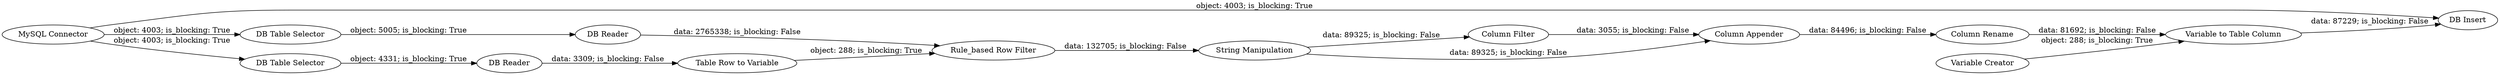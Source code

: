 digraph {
	"-420807406605251335_134" [label="Rule_based Row Filter"]
	"-420807406605251335_71" [label="MySQL Connector"]
	"-420807406605251335_38" [label="String Manipulation"]
	"-420807406605251335_40" [label="DB Insert"]
	"-420807406605251335_43" [label="Column Filter"]
	"-420807406605251335_69" [label="Variable to Table Column"]
	"-420807406605251335_39" [label="DB Reader"]
	"-420807406605251335_36" [label="DB Table Selector"]
	"-420807406605251335_44" [label="Column Rename"]
	"-420807406605251335_130" [label="DB Reader"]
	"-420807406605251335_133" [label="Table Row to Variable"]
	"-420807406605251335_42" [label="Column Appender"]
	"-420807406605251335_52" [label="Variable Creator"]
	"-420807406605251335_131" [label="DB Table Selector"]
	"-420807406605251335_69" -> "-420807406605251335_40" [label="data: 87229; is_blocking: False"]
	"-420807406605251335_71" -> "-420807406605251335_131" [label="object: 4003; is_blocking: True"]
	"-420807406605251335_36" -> "-420807406605251335_39" [label="object: 5005; is_blocking: True"]
	"-420807406605251335_42" -> "-420807406605251335_44" [label="data: 84496; is_blocking: False"]
	"-420807406605251335_38" -> "-420807406605251335_42" [label="data: 89325; is_blocking: False"]
	"-420807406605251335_133" -> "-420807406605251335_134" [label="object: 288; is_blocking: True"]
	"-420807406605251335_38" -> "-420807406605251335_43" [label="data: 89325; is_blocking: False"]
	"-420807406605251335_52" -> "-420807406605251335_69" [label="object: 288; is_blocking: True"]
	"-420807406605251335_134" -> "-420807406605251335_38" [label="data: 132705; is_blocking: False"]
	"-420807406605251335_39" -> "-420807406605251335_134" [label="data: 2765338; is_blocking: False"]
	"-420807406605251335_131" -> "-420807406605251335_130" [label="object: 4331; is_blocking: True"]
	"-420807406605251335_44" -> "-420807406605251335_69" [label="data: 81692; is_blocking: False"]
	"-420807406605251335_71" -> "-420807406605251335_40" [label="object: 4003; is_blocking: True"]
	"-420807406605251335_130" -> "-420807406605251335_133" [label="data: 3309; is_blocking: False"]
	"-420807406605251335_43" -> "-420807406605251335_42" [label="data: 3055; is_blocking: False"]
	"-420807406605251335_71" -> "-420807406605251335_36" [label="object: 4003; is_blocking: True"]
	rankdir=LR
}
